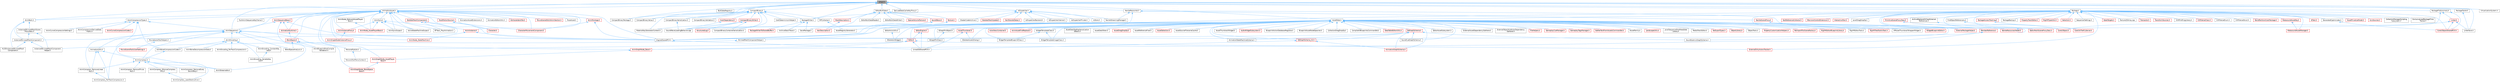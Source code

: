 digraph "IoHash.h"
{
 // INTERACTIVE_SVG=YES
 // LATEX_PDF_SIZE
  bgcolor="transparent";
  edge [fontname=Helvetica,fontsize=10,labelfontname=Helvetica,labelfontsize=10];
  node [fontname=Helvetica,fontsize=10,shape=box,height=0.2,width=0.4];
  Node1 [id="Node000001",label="IoHash.h",height=0.2,width=0.4,color="gray40", fillcolor="grey60", style="filled", fontcolor="black",tooltip=" "];
  Node1 -> Node2 [id="edge1_Node000001_Node000002",dir="back",color="steelblue1",style="solid",tooltip=" "];
  Node2 [id="Node000002",label="AnimBank.h",height=0.2,width=0.4,color="grey40", fillcolor="white", style="filled",URL="$d6/dc9/AnimBank_8h.html",tooltip=" "];
  Node2 -> Node3 [id="edge2_Node000002_Node000003",dir="back",color="steelblue1",style="solid",tooltip=" "];
  Node3 [id="Node000003",label="HLODInstancedSkinnedMesh\lComponent.h",height=0.2,width=0.4,color="grey40", fillcolor="white", style="filled",URL="$d5/d06/HLODInstancedSkinnedMeshComponent_8h.html",tooltip=" "];
  Node2 -> Node4 [id="edge3_Node000002_Node000004",dir="back",color="steelblue1",style="solid",tooltip=" "];
  Node4 [id="Node000004",label="InstancedSkinnedMeshComponent.h",height=0.2,width=0.4,color="grey40", fillcolor="white", style="filled",URL="$d7/da7/InstancedSkinnedMeshComponent_8h.html",tooltip=" "];
  Node4 -> Node3 [id="edge4_Node000004_Node000003",dir="back",color="steelblue1",style="solid",tooltip=" "];
  Node4 -> Node5 [id="edge5_Node000004_Node000005",dir="back",color="steelblue1",style="solid",tooltip=" "];
  Node5 [id="Node000005",label="InstancedSkinnedMeshComponent\lHelper.h",height=0.2,width=0.4,color="grey40", fillcolor="white", style="filled",URL="$d1/d86/InstancedSkinnedMeshComponentHelper_8h.html",tooltip=" "];
  Node2 -> Node6 [id="edge6_Node000002_Node000006",dir="back",color="steelblue1",style="solid",tooltip=" "];
  Node6 [id="Node000006",label="InstancedSkinnedMeshScene\lProxyDesc.h",height=0.2,width=0.4,color="grey40", fillcolor="white", style="filled",URL="$d7/d6c/InstancedSkinnedMeshSceneProxyDesc_8h.html",tooltip=" "];
  Node6 -> Node4 [id="edge7_Node000006_Node000004",dir="back",color="steelblue1",style="solid",tooltip=" "];
  Node6 -> Node5 [id="edge8_Node000006_Node000005",dir="back",color="steelblue1",style="solid",tooltip=" "];
  Node1 -> Node7 [id="edge9_Node000001_Node000007",dir="back",color="steelblue1",style="solid",tooltip=" "];
  Node7 [id="Node000007",label="AnimSequence.h",height=0.2,width=0.4,color="grey40", fillcolor="white", style="filled",URL="$d0/d8a/AnimSequence_8h.html",tooltip=" "];
  Node7 -> Node8 [id="edge10_Node000007_Node000008",dir="back",color="steelblue1",style="solid",tooltip=" "];
  Node8 [id="Node000008",label="AnimBlueprintPostCompile\lValidation.h",height=0.2,width=0.4,color="grey40", fillcolor="white", style="filled",URL="$de/d1b/AnimBlueprintPostCompileValidation_8h.html",tooltip=" "];
  Node7 -> Node9 [id="edge11_Node000007_Node000009",dir="back",color="steelblue1",style="solid",tooltip=" "];
  Node9 [id="Node000009",label="AnimCompress.h",height=0.2,width=0.4,color="grey40", fillcolor="white", style="filled",URL="$dd/d6d/AnimCompress_8h.html",tooltip=" "];
  Node9 -> Node10 [id="edge12_Node000009_Node000010",dir="back",color="steelblue1",style="solid",tooltip=" "];
  Node10 [id="Node000010",label="AnimCompress_BitwiseCompress\lOnly.h",height=0.2,width=0.4,color="grey40", fillcolor="white", style="filled",URL="$df/dd5/AnimCompress__BitwiseCompressOnly_8h.html",tooltip=" "];
  Node10 -> Node11 [id="edge13_Node000010_Node000011",dir="back",color="steelblue1",style="solid",tooltip=" "];
  Node11 [id="Node000011",label="AnimCompress_LeastDestructive.h",height=0.2,width=0.4,color="grey40", fillcolor="white", style="filled",URL="$da/d93/AnimCompress__LeastDestructive_8h.html",tooltip=" "];
  Node9 -> Node11 [id="edge14_Node000009_Node000011",dir="back",color="steelblue1",style="solid",tooltip=" "];
  Node9 -> Node12 [id="edge15_Node000009_Node000012",dir="back",color="steelblue1",style="solid",tooltip=" "];
  Node12 [id="Node000012",label="AnimCompress_RemoveEvery\lSecondKey.h",height=0.2,width=0.4,color="grey40", fillcolor="white", style="filled",URL="$d6/dc2/AnimCompress__RemoveEverySecondKey_8h.html",tooltip=" "];
  Node9 -> Node13 [id="edge16_Node000009_Node000013",dir="back",color="steelblue1",style="solid",tooltip=" "];
  Node13 [id="Node000013",label="AnimCompress_RemoveLinear\lKeys.h",height=0.2,width=0.4,color="grey40", fillcolor="white", style="filled",URL="$d1/d0a/AnimCompress__RemoveLinearKeys_8h.html",tooltip=" "];
  Node13 -> Node14 [id="edge17_Node000013_Node000014",dir="back",color="steelblue1",style="solid",tooltip=" "];
  Node14 [id="Node000014",label="AnimCompress_PerTrackCompression.h",height=0.2,width=0.4,color="grey40", fillcolor="white", style="filled",URL="$d1/d22/AnimCompress__PerTrackCompression_8h.html",tooltip=" "];
  Node9 -> Node15 [id="edge18_Node000009_Node000015",dir="back",color="steelblue1",style="solid",tooltip=" "];
  Node15 [id="Node000015",label="AnimCompress_RemoveTrivial\lKeys.h",height=0.2,width=0.4,color="grey40", fillcolor="white", style="filled",URL="$d0/d60/AnimCompress__RemoveTrivialKeys_8h.html",tooltip=" "];
  Node9 -> Node16 [id="edge19_Node000009_Node000016",dir="back",color="steelblue1",style="solid",tooltip=" "];
  Node16 [id="Node000016",label="AnimStreamable.h",height=0.2,width=0.4,color="grey40", fillcolor="white", style="filled",URL="$d1/d46/AnimStreamable_8h.html",tooltip=" "];
  Node7 -> Node14 [id="edge20_Node000007_Node000014",dir="back",color="steelblue1",style="solid",tooltip=" "];
  Node7 -> Node13 [id="edge21_Node000007_Node000013",dir="back",color="steelblue1",style="solid",tooltip=" "];
  Node7 -> Node17 [id="edge22_Node000007_Node000017",dir="back",color="steelblue1",style="solid",tooltip=" "];
  Node17 [id="Node000017",label="AnimEncoding.h",height=0.2,width=0.4,color="grey40", fillcolor="white", style="filled",URL="$d9/dfd/AnimEncoding_8h.html",tooltip=" "];
  Node17 -> Node18 [id="edge23_Node000017_Node000018",dir="back",color="steelblue1",style="solid",tooltip=" "];
  Node18 [id="Node000018",label="AnimBoneCompressionCodec.h",height=0.2,width=0.4,color="grey40", fillcolor="white", style="filled",URL="$dd/dc3/AnimBoneCompressionCodec_8h.html",tooltip=" "];
  Node18 -> Node9 [id="edge24_Node000018_Node000009",dir="back",color="steelblue1",style="solid",tooltip=" "];
  Node17 -> Node19 [id="edge25_Node000017_Node000019",dir="back",color="steelblue1",style="solid",tooltip=" "];
  Node19 [id="Node000019",label="AnimBoneDecompressionData.h",height=0.2,width=0.4,color="grey40", fillcolor="white", style="filled",URL="$d9/d92/AnimBoneDecompressionData_8h.html",tooltip=" "];
  Node17 -> Node20 [id="edge26_Node000017_Node000020",dir="back",color="steelblue1",style="solid",tooltip=" "];
  Node20 [id="Node000020",label="AnimEncoding_ConstantKey\lLerp.h",height=0.2,width=0.4,color="grey40", fillcolor="white", style="filled",URL="$d8/d74/AnimEncoding__ConstantKeyLerp_8h.html",tooltip=" "];
  Node20 -> Node21 [id="edge27_Node000020_Node000021",dir="back",color="steelblue1",style="solid",tooltip=" "];
  Node21 [id="Node000021",label="AnimEncoding_VariableKey\lLerp.h",height=0.2,width=0.4,color="grey40", fillcolor="white", style="filled",URL="$d7/d4b/AnimEncoding__VariableKeyLerp_8h.html",tooltip=" "];
  Node17 -> Node22 [id="edge28_Node000017_Node000022",dir="back",color="steelblue1",style="solid",tooltip=" "];
  Node22 [id="Node000022",label="AnimEncoding_PerTrackCompression.h",height=0.2,width=0.4,color="grey40", fillcolor="white", style="filled",URL="$dc/d27/AnimEncoding__PerTrackCompression_8h.html",tooltip=" "];
  Node17 -> Node21 [id="edge29_Node000017_Node000021",dir="back",color="steelblue1",style="solid",tooltip=" "];
  Node7 -> Node23 [id="edge30_Node000007_Node000023",dir="back",color="steelblue1",style="solid",tooltip=" "];
  Node23 [id="Node000023",label="AnimationUtils.h",height=0.2,width=0.4,color="grey40", fillcolor="white", style="filled",URL="$d6/db6/AnimationUtils_8h.html",tooltip=" "];
  Node23 -> Node9 [id="edge31_Node000023_Node000009",dir="back",color="steelblue1",style="solid",tooltip=" "];
  Node23 -> Node14 [id="edge32_Node000023_Node000014",dir="back",color="steelblue1",style="solid",tooltip=" "];
  Node23 -> Node13 [id="edge33_Node000023_Node000013",dir="back",color="steelblue1",style="solid",tooltip=" "];
  Node7 -> Node24 [id="edge34_Node000007_Node000024",dir="back",color="steelblue1",style="solid",tooltip=" "];
  Node24 [id="Node000024",label="BlendSpaceAnalysis.h",height=0.2,width=0.4,color="grey40", fillcolor="white", style="filled",URL="$d7/daf/BlendSpaceAnalysis_8h.html",tooltip=" "];
  Node7 -> Node25 [id="edge35_Node000007_Node000025",dir="back",color="steelblue1",style="solid",tooltip=" "];
  Node25 [id="Node000025",label="EngineSharedPCH.h",height=0.2,width=0.4,color="grey40", fillcolor="white", style="filled",URL="$dc/dbb/EngineSharedPCH_8h.html",tooltip=" "];
  Node25 -> Node26 [id="edge36_Node000025_Node000026",dir="back",color="steelblue1",style="solid",tooltip=" "];
  Node26 [id="Node000026",label="UnrealEdSharedPCH.h",height=0.2,width=0.4,color="grey40", fillcolor="white", style="filled",URL="$d1/de6/UnrealEdSharedPCH_8h.html",tooltip=" "];
  Node7 -> Node27 [id="edge37_Node000007_Node000027",dir="back",color="steelblue1",style="solid",tooltip=" "];
  Node27 [id="Node000027",label="MovieSceneToolHelpers.h",height=0.2,width=0.4,color="grey40", fillcolor="white", style="filled",URL="$d4/d0e/MovieSceneToolHelpers_8h.html",tooltip=" "];
  Node27 -> Node28 [id="edge38_Node000027_Node000028",dir="back",color="steelblue1",style="solid",tooltip=" "];
  Node28 [id="Node000028",label="MovieSceneToolsUserSettings.h",height=0.2,width=0.4,color="red", fillcolor="#FFF0F0", style="filled",URL="$d5/dab/MovieSceneToolsUserSettings_8h.html",tooltip=" "];
  Node7 -> Node32 [id="edge39_Node000007_Node000032",dir="back",color="steelblue1",style="solid",tooltip=" "];
  Node32 [id="Node000032",label="PersonaModule.h",height=0.2,width=0.4,color="grey40", fillcolor="white", style="filled",URL="$de/d74/PersonaModule_8h.html",tooltip=" "];
  Node32 -> Node33 [id="edge40_Node000032_Node000033",dir="back",color="steelblue1",style="solid",tooltip=" "];
  Node33 [id="Node000033",label="PersonaToolMenuContext.h",height=0.2,width=0.4,color="grey40", fillcolor="white", style="filled",URL="$d6/d6c/PersonaToolMenuContext_8h.html",tooltip=" "];
  Node1 -> Node34 [id="edge41_Node000001_Node000034",dir="back",color="steelblue1",style="solid",tooltip=" "];
  Node34 [id="Node000034",label="AnimationAsset.h",height=0.2,width=0.4,color="grey40", fillcolor="white", style="filled",URL="$d4/df8/AnimationAsset_8h.html",tooltip=" "];
  Node34 -> Node35 [id="edge42_Node000034_Node000035",dir="back",color="steelblue1",style="solid",tooltip=" "];
  Node35 [id="Node000035",label="ActiveStateMachineScope.h",height=0.2,width=0.4,color="grey40", fillcolor="white", style="filled",URL="$db/d6d/ActiveStateMachineScope_8h.html",tooltip=" "];
  Node34 -> Node2 [id="edge43_Node000034_Node000002",dir="back",color="steelblue1",style="solid",tooltip=" "];
  Node34 -> Node36 [id="edge44_Node000034_Node000036",dir="back",color="steelblue1",style="solid",tooltip=" "];
  Node36 [id="Node000036",label="AnimCompressionTypes.h",height=0.2,width=0.4,color="grey40", fillcolor="white", style="filled",URL="$d1/d3b/AnimCompressionTypes_8h.html",tooltip=" "];
  Node36 -> Node18 [id="edge45_Node000036_Node000018",dir="back",color="steelblue1",style="solid",tooltip=" "];
  Node36 -> Node37 [id="edge46_Node000036_Node000037",dir="back",color="steelblue1",style="solid",tooltip=" "];
  Node37 [id="Node000037",label="AnimCompressionDerivedData\lPublic.h",height=0.2,width=0.4,color="grey40", fillcolor="white", style="filled",URL="$dc/d36/AnimCompressionDerivedDataPublic_8h.html",tooltip=" "];
  Node36 -> Node38 [id="edge47_Node000036_Node000038",dir="back",color="steelblue1",style="solid",tooltip=" "];
  Node38 [id="Node000038",label="AnimCurveCompressionCodec.h",height=0.2,width=0.4,color="red", fillcolor="#FFF0F0", style="filled",URL="$d3/d77/AnimCurveCompressionCodec_8h.html",tooltip=" "];
  Node36 -> Node42 [id="edge48_Node000036_Node000042",dir="back",color="steelblue1",style="solid",tooltip=" "];
  Node42 [id="Node000042",label="AnimCurveCompressionSettings.h",height=0.2,width=0.4,color="grey40", fillcolor="white", style="filled",URL="$d0/d49/AnimCurveCompressionSettings_8h.html",tooltip=" "];
  Node36 -> Node7 [id="edge49_Node000036_Node000007",dir="back",color="steelblue1",style="solid",tooltip=" "];
  Node36 -> Node16 [id="edge50_Node000036_Node000016",dir="back",color="steelblue1",style="solid",tooltip=" "];
  Node34 -> Node43 [id="edge51_Node000034_Node000043",dir="back",color="steelblue1",style="solid",tooltip=" "];
  Node43 [id="Node000043",label="AnimGraphNode_AssetPlayer\lBase.h",height=0.2,width=0.4,color="red", fillcolor="#FFF0F0", style="filled",URL="$d1/d4f/AnimGraphNode__AssetPlayerBase_8h.html",tooltip=" "];
  Node43 -> Node44 [id="edge52_Node000043_Node000044",dir="back",color="steelblue1",style="solid",tooltip=" "];
  Node44 [id="Node000044",label="AnimGraphNode_BlendSpace\lBase.h",height=0.2,width=0.4,color="red", fillcolor="#FFF0F0", style="filled",URL="$d7/d6d/AnimGraphNode__BlendSpaceBase_8h.html",tooltip=" "];
  Node34 -> Node55 [id="edge53_Node000034_Node000055",dir="back",color="steelblue1",style="solid",tooltip=" "];
  Node55 [id="Node000055",label="AnimGraphNode_Base.h",height=0.2,width=0.4,color="red", fillcolor="#FFF0F0", style="filled",URL="$d0/dfb/AnimGraphNode__Base_8h.html",tooltip=" "];
  Node55 -> Node43 [id="edge54_Node000055_Node000043",dir="back",color="steelblue1",style="solid",tooltip=" "];
  Node34 -> Node135 [id="edge55_Node000034_Node000135",dir="back",color="steelblue1",style="solid",tooltip=" "];
  Node135 [id="Node000135",label="AnimInstance.h",height=0.2,width=0.4,color="red", fillcolor="#FFF0F0", style="filled",URL="$df/da0/AnimInstance_8h.html",tooltip=" "];
  Node135 -> Node141 [id="edge56_Node000135_Node000141",dir="back",color="steelblue1",style="solid",tooltip=" "];
  Node141 [id="Node000141",label="AnimNode_StateMachine.h",height=0.2,width=0.4,color="red", fillcolor="#FFF0F0", style="filled",URL="$df/d8f/AnimNode__StateMachine_8h.html",tooltip=" "];
  Node135 -> Node25 [id="edge57_Node000135_Node000025",dir="back",color="steelblue1",style="solid",tooltip=" "];
  Node34 -> Node201 [id="edge58_Node000034_Node000201",dir="back",color="steelblue1",style="solid",tooltip=" "];
  Node201 [id="Node000201",label="AnimInstanceProxy.h",height=0.2,width=0.4,color="red", fillcolor="#FFF0F0", style="filled",URL="$d6/d6e/AnimInstanceProxy_8h.html",tooltip=" "];
  Node201 -> Node203 [id="edge59_Node000201_Node000203",dir="back",color="steelblue1",style="solid",tooltip=" "];
  Node203 [id="Node000203",label="AnimSingleNodeInstanceProxy.h",height=0.2,width=0.4,color="red", fillcolor="#FFF0F0", style="filled",URL="$dc/de5/AnimSingleNodeInstanceProxy_8h.html",tooltip=" "];
  Node34 -> Node204 [id="edge60_Node000034_Node000204",dir="back",color="steelblue1",style="solid",tooltip=" "];
  Node204 [id="Node000204",label="AnimMontage.h",height=0.2,width=0.4,color="red", fillcolor="#FFF0F0", style="filled",URL="$d2/da0/AnimMontage_8h.html",tooltip=" "];
  Node204 -> Node206 [id="edge61_Node000204_Node000206",dir="back",color="steelblue1",style="solid",tooltip=" "];
  Node206 [id="Node000206",label="CharacterMovementComponent.h",height=0.2,width=0.4,color="red", fillcolor="#FFF0F0", style="filled",URL="$d8/d84/CharacterMovementComponent_8h.html",tooltip=" "];
  Node204 -> Node25 [id="edge62_Node000204_Node000025",dir="back",color="steelblue1",style="solid",tooltip=" "];
  Node34 -> Node210 [id="edge63_Node000034_Node000210",dir="back",color="steelblue1",style="solid",tooltip=" "];
  Node210 [id="Node000210",label="AnimNode_AssetPlayerBase.h",height=0.2,width=0.4,color="red", fillcolor="#FFF0F0", style="filled",URL="$db/d4a/AnimNode__AssetPlayerBase_8h.html",tooltip=" "];
  Node34 -> Node212 [id="edge64_Node000034_Node000212",dir="back",color="steelblue1",style="solid",tooltip=" "];
  Node212 [id="Node000212",label="AnimNode_RelevantAssetPlayer\lBase.h",height=0.2,width=0.4,color="grey40", fillcolor="white", style="filled",URL="$d5/d02/AnimNode__RelevantAssetPlayerBase_8h.html",tooltip=" "];
  Node212 -> Node210 [id="edge65_Node000212_Node000210",dir="back",color="steelblue1",style="solid",tooltip=" "];
  Node34 -> Node141 [id="edge66_Node000034_Node000141",dir="back",color="steelblue1",style="solid",tooltip=" "];
  Node34 -> Node7 [id="edge67_Node000034_Node000007",dir="back",color="steelblue1",style="solid",tooltip=" "];
  Node34 -> Node213 [id="edge68_Node000034_Node000213",dir="back",color="steelblue1",style="solid",tooltip=" "];
  Node213 [id="Node000213",label="AnimSequenceBase.h",height=0.2,width=0.4,color="red", fillcolor="#FFF0F0", style="filled",URL="$db/d58/AnimSequenceBase_8h.html",tooltip=" "];
  Node213 -> Node7 [id="edge69_Node000213_Node000007",dir="back",color="steelblue1",style="solid",tooltip=" "];
  Node213 -> Node16 [id="edge70_Node000213_Node000016",dir="back",color="steelblue1",style="solid",tooltip=" "];
  Node213 -> Node218 [id="edge71_Node000213_Node000218",dir="back",color="steelblue1",style="solid",tooltip=" "];
  Node218 [id="Node000218",label="AnimationRuntime.h",height=0.2,width=0.4,color="red", fillcolor="#FFF0F0", style="filled",URL="$da/d93/AnimationRuntime_8h.html",tooltip=" "];
  Node218 -> Node226 [id="edge72_Node000218_Node000226",dir="back",color="steelblue1",style="solid",tooltip=" "];
  Node226 [id="Node000226",label="BlendSpace.h",height=0.2,width=0.4,color="red", fillcolor="#FFF0F0", style="filled",URL="$d7/d9b/BlendSpace_8h.html",tooltip=" "];
  Node226 -> Node8 [id="edge73_Node000226_Node000008",dir="back",color="steelblue1",style="solid",tooltip=" "];
  Node226 -> Node44 [id="edge74_Node000226_Node000044",dir="back",color="steelblue1",style="solid",tooltip=" "];
  Node226 -> Node24 [id="edge75_Node000226_Node000024",dir="back",color="steelblue1",style="solid",tooltip=" "];
  Node213 -> Node25 [id="edge76_Node000213_Node000025",dir="back",color="steelblue1",style="solid",tooltip=" "];
  Node34 -> Node203 [id="edge77_Node000034_Node000203",dir="back",color="steelblue1",style="solid",tooltip=" "];
  Node34 -> Node240 [id="edge78_Node000034_Node000240",dir="back",color="steelblue1",style="solid",tooltip=" "];
  Node240 [id="Node000240",label="AnimSync.h",height=0.2,width=0.4,color="grey40", fillcolor="white", style="filled",URL="$db/d18/AnimSync_8h.html",tooltip=" "];
  Node240 -> Node35 [id="edge79_Node000240_Node000035",dir="back",color="steelblue1",style="solid",tooltip=" "];
  Node240 -> Node135 [id="edge80_Node000240_Node000135",dir="back",color="steelblue1",style="solid",tooltip=" "];
  Node240 -> Node201 [id="edge81_Node000240_Node000201",dir="back",color="steelblue1",style="solid",tooltip=" "];
  Node240 -> Node210 [id="edge82_Node000240_Node000210",dir="back",color="steelblue1",style="solid",tooltip=" "];
  Node240 -> Node241 [id="edge83_Node000240_Node000241",dir="back",color="steelblue1",style="solid",tooltip=" "];
  Node241 [id="Node000241",label="AnimSyncScope.h",height=0.2,width=0.4,color="grey40", fillcolor="white", style="filled",URL="$dc/d23/AnimSyncScope_8h.html",tooltip=" "];
  Node34 -> Node241 [id="edge84_Node000034_Node000241",dir="back",color="steelblue1",style="solid",tooltip=" "];
  Node34 -> Node242 [id="edge85_Node000034_Node000242",dir="back",color="steelblue1",style="solid",tooltip=" "];
  Node242 [id="Node000242",label="AnimationAssetExtensions.h",height=0.2,width=0.4,color="grey40", fillcolor="white", style="filled",URL="$d4/d37/AnimationAssetExtensions_8h.html",tooltip=" "];
  Node34 -> Node243 [id="edge86_Node000034_Node000243",dir="back",color="steelblue1",style="solid",tooltip=" "];
  Node243 [id="Node000243",label="AnimationEditorUtils.h",height=0.2,width=0.4,color="grey40", fillcolor="white", style="filled",URL="$df/d23/AnimationEditorUtils_8h.html",tooltip=" "];
  Node34 -> Node218 [id="edge87_Node000034_Node000218",dir="back",color="steelblue1",style="solid",tooltip=" "];
  Node34 -> Node244 [id="edge88_Node000034_Node000244",dir="back",color="steelblue1",style="solid",tooltip=" "];
  Node244 [id="Node000244",label="AttributeIdentifier.h",height=0.2,width=0.4,color="red", fillcolor="#FFF0F0", style="filled",URL="$df/daa/AttributeIdentifier_8h.html",tooltip=" "];
  Node34 -> Node254 [id="edge89_Node000034_Node000254",dir="back",color="steelblue1",style="solid",tooltip=" "];
  Node254 [id="Node000254",label="BTTask_PlayAnimation.h",height=0.2,width=0.4,color="grey40", fillcolor="white", style="filled",URL="$db/d8d/BTTask__PlayAnimation_8h.html",tooltip=" "];
  Node34 -> Node226 [id="edge90_Node000034_Node000226",dir="back",color="steelblue1",style="solid",tooltip=" "];
  Node34 -> Node255 [id="edge91_Node000034_Node000255",dir="back",color="steelblue1",style="solid",tooltip=" "];
  Node255 [id="Node000255",label="Character.h",height=0.2,width=0.4,color="red", fillcolor="#FFF0F0", style="filled",URL="$db/dc7/Character_8h.html",tooltip=" "];
  Node34 -> Node206 [id="edge92_Node000034_Node000206",dir="back",color="steelblue1",style="solid",tooltip=" "];
  Node34 -> Node25 [id="edge93_Node000034_Node000025",dir="back",color="steelblue1",style="solid",tooltip=" "];
  Node34 -> Node258 [id="edge94_Node000034_Node000258",dir="back",color="steelblue1",style="solid",tooltip=" "];
  Node258 [id="Node000258",label="MovieSceneStitchAnimSection.h",height=0.2,width=0.4,color="red", fillcolor="#FFF0F0", style="filled",URL="$de/d74/MovieSceneStitchAnimSection_8h.html",tooltip=" "];
  Node34 -> Node252 [id="edge95_Node000034_Node000252",dir="back",color="steelblue1",style="solid",tooltip=" "];
  Node252 [id="Node000252",label="PoseAsset.h",height=0.2,width=0.4,color="grey40", fillcolor="white", style="filled",URL="$d9/dba/PoseAsset_8h.html",tooltip=" "];
  Node34 -> Node261 [id="edge96_Node000034_Node000261",dir="back",color="steelblue1",style="solid",tooltip=" "];
  Node261 [id="Node000261",label="PushAnimSequenceKeyframe.h",height=0.2,width=0.4,color="grey40", fillcolor="white", style="filled",URL="$d9/d18/PushAnimSequenceKeyframe_8h.html",tooltip=" "];
  Node34 -> Node262 [id="edge97_Node000034_Node000262",dir="back",color="steelblue1",style="solid",tooltip=" "];
  Node262 [id="Node000262",label="RootMotionSource.h",height=0.2,width=0.4,color="red", fillcolor="#FFF0F0", style="filled",URL="$d2/dd0/RootMotionSource_8h.html",tooltip=" "];
  Node262 -> Node255 [id="edge98_Node000262_Node000255",dir="back",color="steelblue1",style="solid",tooltip=" "];
  Node262 -> Node206 [id="edge99_Node000262_Node000206",dir="back",color="steelblue1",style="solid",tooltip=" "];
  Node34 -> Node264 [id="edge100_Node000034_Node000264",dir="back",color="steelblue1",style="solid",tooltip=" "];
  Node264 [id="Node000264",label="SkeletalMeshComponent.h",height=0.2,width=0.4,color="red", fillcolor="#FFF0F0", style="filled",URL="$d8/db5/SkeletalMeshComponent_8h.html",tooltip=" "];
  Node264 -> Node254 [id="edge101_Node000264_Node000254",dir="back",color="steelblue1",style="solid",tooltip=" "];
  Node264 -> Node25 [id="edge102_Node000264_Node000025",dir="back",color="steelblue1",style="solid",tooltip=" "];
  Node264 -> Node4 [id="edge103_Node000264_Node000004",dir="back",color="steelblue1",style="solid",tooltip=" "];
  Node1 -> Node284 [id="edge104_Node000001_Node000284",dir="back",color="steelblue1",style="solid",tooltip=" "];
  Node284 [id="Node000284",label="AssetData.h",height=0.2,width=0.4,color="grey40", fillcolor="white", style="filled",URL="$d9/d19/AssetData_8h.html",tooltip=" "];
  Node284 -> Node285 [id="edge105_Node000284_Node000285",dir="back",color="steelblue1",style="solid",tooltip=" "];
  Node285 [id="Node000285",label="ActorDescContainer.h",height=0.2,width=0.4,color="red", fillcolor="#FFF0F0", style="filled",URL="$de/df0/ActorDescContainer_8h.html",tooltip=" "];
  Node284 -> Node309 [id="edge106_Node000284_Node000309",dir="back",color="steelblue1",style="solid",tooltip=" "];
  Node309 [id="Node000309",label="AnimAssetFindReplace.h",height=0.2,width=0.4,color="red", fillcolor="#FFF0F0", style="filled",URL="$d2/d3f/AnimAssetFindReplace_8h.html",tooltip=" "];
  Node284 -> Node313 [id="edge107_Node000284_Node000313",dir="back",color="steelblue1",style="solid",tooltip=" "];
  Node313 [id="Node000313",label="AnimationGraphSchema.h",height=0.2,width=0.4,color="red", fillcolor="#FFF0F0", style="filled",URL="$dc/d75/AnimationGraphSchema_8h.html",tooltip=" "];
  Node284 -> Node316 [id="edge108_Node000284_Node000316",dir="back",color="steelblue1",style="solid",tooltip=" "];
  Node316 [id="Node000316",label="AnimationStateMachineSchema.h",height=0.2,width=0.4,color="grey40", fillcolor="white", style="filled",URL="$d7/d8c/AnimationStateMachineSchema_8h.html",tooltip=" "];
  Node284 -> Node317 [id="edge109_Node000284_Node000317",dir="back",color="steelblue1",style="solid",tooltip=" "];
  Node317 [id="Node000317",label="AssetDataTagMapSerialization\lDetails.h",height=0.2,width=0.4,color="grey40", fillcolor="white", style="filled",URL="$d5/d67/AssetDataTagMapSerializationDetails_8h.html",tooltip=" "];
  Node284 -> Node318 [id="edge110_Node000284_Node000318",dir="back",color="steelblue1",style="solid",tooltip=" "];
  Node318 [id="Node000318",label="AssetDataToken.h",height=0.2,width=0.4,color="grey40", fillcolor="white", style="filled",URL="$d2/da5/AssetDataToken_8h.html",tooltip=" "];
  Node284 -> Node319 [id="edge111_Node000284_Node000319",dir="back",color="steelblue1",style="solid",tooltip=" "];
  Node319 [id="Node000319",label="AssetDragDropOp.h",height=0.2,width=0.4,color="red", fillcolor="#FFF0F0", style="filled",URL="$df/dda/AssetDragDropOp_8h.html",tooltip=" "];
  Node284 -> Node321 [id="edge112_Node000284_Node000321",dir="back",color="steelblue1",style="solid",tooltip=" "];
  Node321 [id="Node000321",label="AssetReferenceFixer.h",height=0.2,width=0.4,color="grey40", fillcolor="white", style="filled",URL="$dd/da4/AssetReferenceFixer_8h.html",tooltip=" "];
  Node284 -> Node322 [id="edge113_Node000284_Node000322",dir="back",color="steelblue1",style="solid",tooltip=" "];
  Node322 [id="Node000322",label="AssetRegistryGenerator.h",height=0.2,width=0.4,color="grey40", fillcolor="white", style="filled",URL="$df/dd1/AssetRegistryGenerator_8h.html",tooltip=" "];
  Node284 -> Node323 [id="edge114_Node000284_Node000323",dir="back",color="steelblue1",style="solid",tooltip=" "];
  Node323 [id="Node000323",label="AssetSelection.h",height=0.2,width=0.4,color="red", fillcolor="#FFF0F0", style="filled",URL="$d2/d2c/AssetSelection_8h.html",tooltip=" "];
  Node284 -> Node330 [id="edge115_Node000284_Node000330",dir="back",color="steelblue1",style="solid",tooltip=" "];
  Node330 [id="Node000330",label="AssetSourceFilenameCache.h",height=0.2,width=0.4,color="grey40", fillcolor="white", style="filled",URL="$dd/d16/AssetSourceFilenameCache_8h.html",tooltip=" "];
  Node284 -> Node331 [id="edge116_Node000284_Node000331",dir="back",color="steelblue1",style="solid",tooltip=" "];
  Node331 [id="Node000331",label="AssetThumbnail.h",height=0.2,width=0.4,color="red", fillcolor="#FFF0F0", style="filled",URL="$d7/d61/AssetThumbnail_8h.html",tooltip=" "];
  Node331 -> Node340 [id="edge117_Node000331_Node000340",dir="back",color="steelblue1",style="solid",tooltip=" "];
  Node340 [id="Node000340",label="SDeleteAssetsDialog.h",height=0.2,width=0.4,color="grey40", fillcolor="white", style="filled",URL="$d7/d0d/SDeleteAssetsDialog_8h.html",tooltip=" "];
  Node331 -> Node26 [id="edge118_Node000331_Node000026",dir="back",color="steelblue1",style="solid",tooltip=" "];
  Node284 -> Node341 [id="edge119_Node000284_Node000341",dir="back",color="steelblue1",style="solid",tooltip=" "];
  Node341 [id="Node000341",label="AssetThumbnailWidget.h",height=0.2,width=0.4,color="grey40", fillcolor="white", style="filled",URL="$d8/d2a/AssetThumbnailWidget_8h.html",tooltip=" "];
  Node284 -> Node342 [id="edge120_Node000284_Node000342",dir="back",color="steelblue1",style="solid",tooltip=" "];
  Node342 [id="Node000342",label="AudioWidgetSubsystem.h",height=0.2,width=0.4,color="red", fillcolor="#FFF0F0", style="filled",URL="$de/d1b/AudioWidgetSubsystem_8h.html",tooltip=" "];
  Node284 -> Node344 [id="edge121_Node000284_Node000344",dir="back",color="steelblue1",style="solid",tooltip=" "];
  Node344 [id="Node000344",label="BlueprintActionDatabaseRegistrar.h",height=0.2,width=0.4,color="grey40", fillcolor="white", style="filled",URL="$d5/d5d/BlueprintActionDatabaseRegistrar_8h.html",tooltip=" "];
  Node284 -> Node345 [id="edge122_Node000284_Node000345",dir="back",color="steelblue1",style="solid",tooltip=" "];
  Node345 [id="Node000345",label="BlueprintAssetNodeSpawner.h",height=0.2,width=0.4,color="grey40", fillcolor="white", style="filled",URL="$d2/d56/BlueprintAssetNodeSpawner_8h.html",tooltip=" "];
  Node284 -> Node346 [id="edge123_Node000284_Node000346",dir="back",color="steelblue1",style="solid",tooltip=" "];
  Node346 [id="Node000346",label="CollectionDragDropOp.h",height=0.2,width=0.4,color="grey40", fillcolor="white", style="filled",URL="$d6/d23/CollectionDragDropOp_8h.html",tooltip=" "];
  Node284 -> Node347 [id="edge124_Node000284_Node000347",dir="back",color="steelblue1",style="solid",tooltip=" "];
  Node347 [id="Node000347",label="CompileAllBlueprintsCommandlet.h",height=0.2,width=0.4,color="grey40", fillcolor="white", style="filled",URL="$d4/d7d/CompileAllBlueprintsCommandlet_8h.html",tooltip=" "];
  Node284 -> Node348 [id="edge125_Node000284_Node000348",dir="back",color="steelblue1",style="solid",tooltip=" "];
  Node348 [id="Node000348",label="DataTableEditorUtils.h",height=0.2,width=0.4,color="red", fillcolor="#FFF0F0", style="filled",URL="$d6/d6f/DataTableEditorUtils_8h.html",tooltip=" "];
  Node284 -> Node350 [id="edge126_Node000284_Node000350",dir="back",color="steelblue1",style="solid",tooltip=" "];
  Node350 [id="Node000350",label="EdGraphSchema.h",height=0.2,width=0.4,color="red", fillcolor="#FFF0F0", style="filled",URL="$d2/dce/EdGraphSchema_8h.html",tooltip=" "];
  Node350 -> Node313 [id="edge127_Node000350_Node000313",dir="back",color="steelblue1",style="solid",tooltip=" "];
  Node350 -> Node316 [id="edge128_Node000350_Node000316",dir="back",color="steelblue1",style="solid",tooltip=" "];
  Node350 -> Node503 [id="edge129_Node000350_Node000503",dir="back",color="steelblue1",style="solid",tooltip=" "];
  Node503 [id="Node000503",label="EdGraphSchema_K2.h",height=0.2,width=0.4,color="red", fillcolor="#FFF0F0", style="filled",URL="$d0/dcf/EdGraphSchema__K2_8h.html",tooltip=" "];
  Node503 -> Node313 [id="edge130_Node000503_Node000313",dir="back",color="steelblue1",style="solid",tooltip=" "];
  Node503 -> Node26 [id="edge131_Node000503_Node000026",dir="back",color="steelblue1",style="solid",tooltip=" "];
  Node350 -> Node25 [id="edge132_Node000350_Node000025",dir="back",color="steelblue1",style="solid",tooltip=" "];
  Node350 -> Node665 [id="edge133_Node000350_Node000665",dir="back",color="steelblue1",style="solid",tooltip=" "];
  Node665 [id="Node000665",label="SoundCueGraphSchema.h",height=0.2,width=0.4,color="grey40", fillcolor="white", style="filled",URL="$d7/d4a/SoundCueGraphSchema_8h.html",tooltip=" "];
  Node350 -> Node377 [id="edge134_Node000350_Node000377",dir="back",color="steelblue1",style="solid",tooltip=" "];
  Node377 [id="Node000377",label="SoundSubmixGraphSchema.h",height=0.2,width=0.4,color="grey40", fillcolor="white", style="filled",URL="$dc/ddf/SoundSubmixGraphSchema_8h.html",tooltip=" "];
  Node284 -> Node503 [id="edge135_Node000284_Node000503",dir="back",color="steelblue1",style="solid",tooltip=" "];
  Node284 -> Node666 [id="edge136_Node000284_Node000666",dir="back",color="steelblue1",style="solid",tooltip=" "];
  Node666 [id="Node000666",label="Editor.h",height=0.2,width=0.4,color="red", fillcolor="#FFF0F0", style="filled",URL="$de/d6e/Editor_8h.html",tooltip=" "];
  Node666 -> Node55 [id="edge137_Node000666_Node000055",dir="back",color="steelblue1",style="solid",tooltip=" "];
  Node666 -> Node702 [id="edge138_Node000666_Node000702",dir="back",color="steelblue1",style="solid",tooltip=" "];
  Node702 [id="Node000702",label="ExternalDirtyActorsTracker.h",height=0.2,width=0.4,color="red", fillcolor="#FFF0F0", style="filled",URL="$db/d89/ExternalDirtyActorsTracker_8h.html",tooltip=" "];
  Node666 -> Node32 [id="edge139_Node000666_Node000032",dir="back",color="steelblue1",style="solid",tooltip=" "];
  Node666 -> Node26 [id="edge140_Node000666_Node000026",dir="back",color="steelblue1",style="solid",tooltip=" "];
  Node284 -> Node757 [id="edge141_Node000284_Node000757",dir="back",color="steelblue1",style="solid",tooltip=" "];
  Node757 [id="Node000757",label="EditorAnimUtils.h",height=0.2,width=0.4,color="grey40", fillcolor="white", style="filled",URL="$d1/dd4/EditorAnimUtils_8h.html",tooltip=" "];
  Node757 -> Node700 [id="edge142_Node000757_Node000700",dir="back",color="steelblue1",style="solid",tooltip=" "];
  Node700 [id="Node000700",label="SSkeletonWidget.h",height=0.2,width=0.4,color="grey40", fillcolor="white", style="filled",URL="$dd/da7/SSkeletonWidget_8h.html",tooltip=" "];
  Node284 -> Node758 [id="edge143_Node000284_Node000758",dir="back",color="steelblue1",style="solid",tooltip=" "];
  Node758 [id="Node000758",label="EditorAssetSubsystem.h",height=0.2,width=0.4,color="grey40", fillcolor="white", style="filled",URL="$df/d69/EditorAssetSubsystem_8h.html",tooltip=" "];
  Node284 -> Node759 [id="edge144_Node000284_Node000759",dir="back",color="steelblue1",style="solid",tooltip=" "];
  Node759 [id="Node000759",label="EditorEngine.h",height=0.2,width=0.4,color="red", fillcolor="#FFF0F0", style="filled",URL="$da/d0c/EditorEngine_8h.html",tooltip=" "];
  Node759 -> Node666 [id="edge145_Node000759_Node000666",dir="back",color="steelblue1",style="solid",tooltip=" "];
  Node759 -> Node26 [id="edge146_Node000759_Node000026",dir="back",color="steelblue1",style="solid",tooltip=" "];
  Node284 -> Node25 [id="edge147_Node000284_Node000025",dir="back",color="steelblue1",style="solid",tooltip=" "];
  Node284 -> Node762 [id="edge148_Node000284_Node000762",dir="back",color="steelblue1",style="solid",tooltip=" "];
  Node762 [id="Node000762",label="ExternalAssetDependencyGatherer.h",height=0.2,width=0.4,color="grey40", fillcolor="white", style="filled",URL="$da/dbe/ExternalAssetDependencyGatherer_8h.html",tooltip=" "];
  Node284 -> Node763 [id="edge149_Node000284_Node000763",dir="back",color="steelblue1",style="solid",tooltip=" "];
  Node763 [id="Node000763",label="ExternalObjectAndActorDependency\lGatherer.h",height=0.2,width=0.4,color="grey40", fillcolor="white", style="filled",URL="$d3/d4e/ExternalObjectAndActorDependencyGatherer_8h.html",tooltip=" "];
  Node284 -> Node764 [id="edge150_Node000284_Node000764",dir="back",color="steelblue1",style="solid",tooltip=" "];
  Node764 [id="Node000764",label="ExternalPackageHelper.h",height=0.2,width=0.4,color="red", fillcolor="#FFF0F0", style="filled",URL="$d3/d2f/ExternalPackageHelper_8h.html",tooltip=" "];
  Node284 -> Node766 [id="edge151_Node000284_Node000766",dir="back",color="steelblue1",style="solid",tooltip=" "];
  Node766 [id="Node000766",label="FileHelpers.h",height=0.2,width=0.4,color="red", fillcolor="#FFF0F0", style="filled",URL="$d9/d82/FileHelpers_8h.html",tooltip=" "];
  Node284 -> Node768 [id="edge152_Node000284_Node000768",dir="back",color="steelblue1",style="solid",tooltip=" "];
  Node768 [id="Node000768",label="GameplayCueManager.h",height=0.2,width=0.4,color="red", fillcolor="#FFF0F0", style="filled",URL="$d7/d4e/GameplayCueManager_8h.html",tooltip=" "];
  Node284 -> Node771 [id="edge153_Node000284_Node000771",dir="back",color="steelblue1",style="solid",tooltip=" "];
  Node771 [id="Node000771",label="GameplayTagsManager.h",height=0.2,width=0.4,color="red", fillcolor="#FFF0F0", style="filled",URL="$d5/dc9/GameplayTagsManager_8h.html",tooltip=" "];
  Node284 -> Node843 [id="edge154_Node000284_Node000843",dir="back",color="steelblue1",style="solid",tooltip=" "];
  Node843 [id="Node000843",label="GatherTextFromAssetsCommandlet.h",height=0.2,width=0.4,color="red", fillcolor="#FFF0F0", style="filled",URL="$df/da5/GatherTextFromAssetsCommandlet_8h.html",tooltip=" "];
  Node284 -> Node844 [id="edge155_Node000284_Node000844",dir="back",color="steelblue1",style="solid",tooltip=" "];
  Node844 [id="Node000844",label="IAssetFamily.h",height=0.2,width=0.4,color="grey40", fillcolor="white", style="filled",URL="$d5/d12/IAssetFamily_8h.html",tooltip=" "];
  Node284 -> Node845 [id="edge156_Node000284_Node000845",dir="back",color="steelblue1",style="solid",tooltip=" "];
  Node845 [id="Node000845",label="LandscapeUtils.h",height=0.2,width=0.4,color="red", fillcolor="#FFF0F0", style="filled",URL="$d0/dc0/LandscapeUtils_8h.html",tooltip=" "];
  Node284 -> Node856 [id="edge157_Node000284_Node000856",dir="back",color="steelblue1",style="solid",tooltip=" "];
  Node856 [id="Node000856",label="LevelSequenceShotMetaData\lLibrary.h",height=0.2,width=0.4,color="grey40", fillcolor="white", style="filled",URL="$d2/d37/LevelSequenceShotMetaDataLibrary_8h.html",tooltip=" "];
  Node284 -> Node857 [id="edge158_Node000284_Node000857",dir="back",color="steelblue1",style="solid",tooltip=" "];
  Node857 [id="Node000857",label="MediaTrackEditor.h",height=0.2,width=0.4,color="grey40", fillcolor="white", style="filled",URL="$d0/d41/MediaTrackEditor_8h.html",tooltip=" "];
  Node284 -> Node858 [id="edge159_Node000284_Node000858",dir="back",color="steelblue1",style="solid",tooltip=" "];
  Node858 [id="Node000858",label="NoExportTypes.h",height=0.2,width=0.4,color="red", fillcolor="#FFF0F0", style="filled",URL="$d3/d21/NoExportTypes_8h.html",tooltip=" "];
  Node284 -> Node963 [id="edge160_Node000284_Node000963",dir="back",color="steelblue1",style="solid",tooltip=" "];
  Node963 [id="Node000963",label="ObjectLibrary.h",height=0.2,width=0.4,color="red", fillcolor="#FFF0F0", style="filled",URL="$d8/de1/ObjectLibrary_8h.html",tooltip=" "];
  Node284 -> Node964 [id="edge161_Node000284_Node000964",dir="back",color="steelblue1",style="solid",tooltip=" "];
  Node964 [id="Node000964",label="ObjectTools.h",height=0.2,width=0.4,color="grey40", fillcolor="white", style="filled",URL="$d3/d71/ObjectTools_8h.html",tooltip=" "];
  Node284 -> Node965 [id="edge162_Node000284_Node000965",dir="back",color="steelblue1",style="solid",tooltip=" "];
  Node965 [id="Node000965",label="PropertyCustomizationHelpers.h",height=0.2,width=0.4,color="red", fillcolor="#FFF0F0", style="filled",URL="$d7/dd0/PropertyCustomizationHelpers_8h.html",tooltip=" "];
  Node284 -> Node967 [id="edge163_Node000284_Node000967",dir="back",color="steelblue1",style="solid",tooltip=" "];
  Node967 [id="Node000967",label="ReimportFbxSceneFactory.h",height=0.2,width=0.4,color="red", fillcolor="#FFF0F0", style="filled",URL="$dc/d5f/ReimportFbxSceneFactory_8h.html",tooltip=" "];
  Node284 -> Node520 [id="edge164_Node000284_Node000520",dir="back",color="steelblue1",style="solid",tooltip=" "];
  Node520 [id="Node000520",label="RigVMEditorBlueprintLibrary.h",height=0.2,width=0.4,color="red", fillcolor="#FFF0F0", style="filled",URL="$d9/d31/RigVMEditorBlueprintLibrary_8h.html",tooltip=" "];
  Node284 -> Node968 [id="edge165_Node000284_Node000968",dir="back",color="steelblue1",style="solid",tooltip=" "];
  Node968 [id="Node000968",label="RigVMEditorTools.h",height=0.2,width=0.4,color="grey40", fillcolor="white", style="filled",URL="$d5/ddd/RigVMEditorTools_8h.html",tooltip=" "];
  Node284 -> Node533 [id="edge166_Node000284_Node000533",dir="back",color="steelblue1",style="solid",tooltip=" "];
  Node533 [id="Node000533",label="RigVMTreeToolkitTask.h",height=0.2,width=0.4,color="red", fillcolor="#FFF0F0", style="filled",URL="$d1/dd5/RigVMTreeToolkitTask_8h.html",tooltip=" "];
  Node284 -> Node340 [id="edge167_Node000284_Node000340",dir="back",color="steelblue1",style="solid",tooltip=" "];
  Node284 -> Node481 [id="edge168_Node000284_Node000481",dir="back",color="steelblue1",style="solid",tooltip=" "];
  Node481 [id="Node000481",label="SGraphPinClass.h",height=0.2,width=0.4,color="grey40", fillcolor="white", style="filled",URL="$df/d8d/SGraphPinClass_8h.html",tooltip=" "];
  Node284 -> Node480 [id="edge169_Node000284_Node000480",dir="back",color="steelblue1",style="solid",tooltip=" "];
  Node480 [id="Node000480",label="SGraphPinObject.h",height=0.2,width=0.4,color="grey40", fillcolor="white", style="filled",URL="$da/dd6/SGraphPinObject_8h.html",tooltip=" "];
  Node480 -> Node481 [id="edge170_Node000480_Node000481",dir="back",color="steelblue1",style="solid",tooltip=" "];
  Node284 -> Node700 [id="edge171_Node000284_Node000700",dir="back",color="steelblue1",style="solid",tooltip=" "];
  Node284 -> Node665 [id="edge172_Node000284_Node000665",dir="back",color="steelblue1",style="solid",tooltip=" "];
  Node284 -> Node377 [id="edge173_Node000284_Node000377",dir="back",color="steelblue1",style="solid",tooltip=" "];
  Node284 -> Node969 [id="edge174_Node000284_Node000969",dir="back",color="steelblue1",style="solid",tooltip=" "];
  Node969 [id="Node000969",label="SoundWaveLoadingBehavior.cpp",height=0.2,width=0.4,color="grey40", fillcolor="white", style="filled",URL="$d7/d95/SoundWaveLoadingBehavior_8cpp.html",tooltip=" "];
  Node284 -> Node970 [id="edge175_Node000284_Node000970",dir="back",color="steelblue1",style="solid",tooltip=" "];
  Node970 [id="Node000970",label="VPAssetThumbnailWrapperWidget.h",height=0.2,width=0.4,color="grey40", fillcolor="white", style="filled",URL="$d8/da8/VPAssetThumbnailWrapperWidget_8h.html",tooltip=" "];
  Node284 -> Node364 [id="edge176_Node000284_Node000364",dir="back",color="steelblue1",style="solid",tooltip=" "];
  Node364 [id="Node000364",label="WidgetBlueprintEditor.h",height=0.2,width=0.4,color="red", fillcolor="#FFF0F0", style="filled",URL="$d6/d04/WidgetBlueprintEditor_8h.html",tooltip=" "];
  Node284 -> Node971 [id="edge177_Node000284_Node000971",dir="back",color="steelblue1",style="solid",tooltip=" "];
  Node971 [id="Node000971",label="WidgetTemplateBlueprintClass.h",height=0.2,width=0.4,color="grey40", fillcolor="white", style="filled",URL="$d4/d8e/WidgetTemplateBlueprintClass_8h.html",tooltip=" "];
  Node284 -> Node972 [id="edge178_Node000284_Node000972",dir="back",color="steelblue1",style="solid",tooltip=" "];
  Node972 [id="Node000972",label="WidgetTemplateClass.h",height=0.2,width=0.4,color="grey40", fillcolor="white", style="filled",URL="$df/da5/WidgetTemplateClass_8h.html",tooltip=" "];
  Node972 -> Node971 [id="edge179_Node000972_Node000971",dir="back",color="steelblue1",style="solid",tooltip=" "];
  Node972 -> Node973 [id="edge180_Node000972_Node000973",dir="back",color="steelblue1",style="solid",tooltip=" "];
  Node973 [id="Node000973",label="WidgetTemplateImageClass.h",height=0.2,width=0.4,color="grey40", fillcolor="white", style="filled",URL="$d1/d00/WidgetTemplateImageClass_8h.html",tooltip=" "];
  Node284 -> Node973 [id="edge181_Node000284_Node000973",dir="back",color="steelblue1",style="solid",tooltip=" "];
  Node1 -> Node974 [id="edge182_Node000001_Node000974",dir="back",color="steelblue1",style="solid",tooltip=" "];
  Node974 [id="Node000974",label="BulkDataRegistry.h",height=0.2,width=0.4,color="grey40", fillcolor="white", style="filled",URL="$da/db4/BulkDataRegistry_8h.html",tooltip=" "];
  Node1 -> Node975 [id="edge183_Node000001_Node000975",dir="back",color="steelblue1",style="solid",tooltip=" "];
  Node975 [id="Node000975",label="CompactBinary.h",height=0.2,width=0.4,color="grey40", fillcolor="white", style="filled",URL="$da/d73/CompactBinary_8h.html",tooltip=" "];
  Node975 -> Node976 [id="edge184_Node000975_Node000976",dir="back",color="steelblue1",style="solid",tooltip=" "];
  Node976 [id="Node000976",label="CompactBinaryContainerSerialization.h",height=0.2,width=0.4,color="grey40", fillcolor="white", style="filled",URL="$d2/df2/CompactBinaryContainerSerialization_8h.html",tooltip=" "];
  Node975 -> Node977 [id="edge185_Node000975_Node000977",dir="back",color="steelblue1",style="solid",tooltip=" "];
  Node977 [id="Node000977",label="CompactBinaryPackage.h",height=0.2,width=0.4,color="grey40", fillcolor="white", style="filled",URL="$de/d7e/CompactBinaryPackage_8h.html",tooltip=" "];
  Node975 -> Node978 [id="edge186_Node000975_Node000978",dir="back",color="steelblue1",style="solid",tooltip=" "];
  Node978 [id="Node000978",label="CompactBinarySerialization.h",height=0.2,width=0.4,color="grey40", fillcolor="white", style="filled",URL="$d5/da9/CompactBinarySerialization_8h.html",tooltip=" "];
  Node978 -> Node969 [id="edge187_Node000978_Node000969",dir="back",color="steelblue1",style="solid",tooltip=" "];
  Node975 -> Node979 [id="edge188_Node000975_Node000979",dir="back",color="steelblue1",style="solid",tooltip=" "];
  Node979 [id="Node000979",label="CompactBinaryValidation.h",height=0.2,width=0.4,color="grey40", fillcolor="white", style="filled",URL="$d8/d9c/CompactBinaryValidation_8h.html",tooltip=" "];
  Node975 -> Node980 [id="edge189_Node000975_Node000980",dir="back",color="steelblue1",style="solid",tooltip=" "];
  Node980 [id="Node000980",label="CompactBinaryValue.h",height=0.2,width=0.4,color="grey40", fillcolor="white", style="filled",URL="$d8/d11/CompactBinaryValue_8h.html",tooltip=" "];
  Node975 -> Node981 [id="edge190_Node000975_Node000981",dir="back",color="steelblue1",style="solid",tooltip=" "];
  Node981 [id="Node000981",label="CompactBinaryWriter.h",height=0.2,width=0.4,color="red", fillcolor="#FFF0F0", style="filled",URL="$d1/d47/CompactBinaryWriter_8h.html",tooltip=" "];
  Node981 -> Node976 [id="edge191_Node000981_Node000976",dir="back",color="steelblue1",style="solid",tooltip=" "];
  Node981 -> Node982 [id="edge192_Node000981_Node000982",dir="back",color="steelblue1",style="solid",tooltip=" "];
  Node982 [id="Node000982",label="MaterialKeyGeneratorContext.h",height=0.2,width=0.4,color="grey40", fillcolor="white", style="filled",URL="$d5/d37/MaterialKeyGeneratorContext_8h.html",tooltip=" "];
  Node981 -> Node969 [id="edge193_Node000981_Node000969",dir="back",color="steelblue1",style="solid",tooltip=" "];
  Node981 -> Node983 [id="edge194_Node000981_Node000983",dir="back",color="steelblue1",style="solid",tooltip=" "];
  Node983 [id="Node000983",label="StructuredLog.h",height=0.2,width=0.4,color="red", fillcolor="#FFF0F0", style="filled",URL="$da/d8b/StructuredLog_8h.html",tooltip=" "];
  Node975 -> Node1267 [id="edge195_Node000975_Node001267",dir="back",color="steelblue1",style="solid",tooltip=" "];
  Node1267 [id="Node001267",label="CookDependency.h",height=0.2,width=0.4,color="red", fillcolor="#FFF0F0", style="filled",URL="$de/d82/CookDependency_8h.html",tooltip=" "];
  Node1267 -> Node969 [id="edge196_Node001267_Node000969",dir="back",color="steelblue1",style="solid",tooltip=" "];
  Node975 -> Node1276 [id="edge197_Node000975_Node001276",dir="back",color="steelblue1",style="solid",tooltip=" "];
  Node1276 [id="Node001276",label="CookDeterminismHelper.h",height=0.2,width=0.4,color="grey40", fillcolor="white", style="filled",URL="$da/d94/CookDeterminismHelper_8h.html",tooltip=" "];
  Node975 -> Node1277 [id="edge198_Node000975_Node001277",dir="back",color="steelblue1",style="solid",tooltip=" "];
  Node1277 [id="Node001277",label="MPCollector.h",height=0.2,width=0.4,color="grey40", fillcolor="white", style="filled",URL="$da/d85/MPCollector_8h.html",tooltip=" "];
  Node1277 -> Node322 [id="edge199_Node001277_Node000322",dir="back",color="steelblue1",style="solid",tooltip=" "];
  Node975 -> Node982 [id="edge200_Node000975_Node000982",dir="back",color="steelblue1",style="solid",tooltip=" "];
  Node975 -> Node1278 [id="edge201_Node000975_Node001278",dir="back",color="steelblue1",style="solid",tooltip=" "];
  Node1278 [id="Node001278",label="PackageWriter.h",height=0.2,width=0.4,color="grey40", fillcolor="white", style="filled",URL="$d4/d04/PackageWriter_8h.html",tooltip=" "];
  Node1278 -> Node1279 [id="edge202_Node001278_Node001279",dir="back",color="steelblue1",style="solid",tooltip=" "];
  Node1279 [id="Node001279",label="ArchiveStackTrace.h",height=0.2,width=0.4,color="grey40", fillcolor="white", style="filled",URL="$d9/d16/ArchiveStackTrace_8h.html",tooltip=" "];
  Node1278 -> Node1280 [id="edge203_Node001278_Node001280",dir="back",color="steelblue1",style="solid",tooltip=" "];
  Node1280 [id="Node001280",label="PackageWriterToSharedBuffer.h",height=0.2,width=0.4,color="red", fillcolor="#FFF0F0", style="filled",URL="$da/d5e/PackageWriterToSharedBuffer_8h.html",tooltip=" "];
  Node1278 -> Node1283 [id="edge204_Node001278_Node001283",dir="back",color="steelblue1",style="solid",tooltip=" "];
  Node1283 [id="Node001283",label="SavePackage.h",height=0.2,width=0.4,color="grey40", fillcolor="white", style="filled",URL="$d7/d0a/SavePackage_8h.html",tooltip=" "];
  Node975 -> Node983 [id="edge205_Node000975_Node000983",dir="back",color="steelblue1",style="solid",tooltip=" "];
  Node1 -> Node977 [id="edge206_Node000001_Node000977",dir="back",color="steelblue1",style="solid",tooltip=" "];
  Node1 -> Node978 [id="edge207_Node000001_Node000978",dir="back",color="steelblue1",style="solid",tooltip=" "];
  Node1 -> Node980 [id="edge208_Node000001_Node000980",dir="back",color="steelblue1",style="solid",tooltip=" "];
  Node1 -> Node1284 [id="edge209_Node000001_Node001284",dir="back",color="steelblue1",style="solid",tooltip=" "];
  Node1284 [id="Node001284",label="DerivedDataCacheKeyProxy.h",height=0.2,width=0.4,color="grey40", fillcolor="white", style="filled",URL="$d3/d9d/DerivedDataCacheKeyProxy_8h.html",tooltip=" "];
  Node1 -> Node1285 [id="edge210_Node000001_Node001285",dir="back",color="steelblue1",style="solid",tooltip=" "];
  Node1285 [id="Node001285",label="EditorBulkData.h",height=0.2,width=0.4,color="grey40", fillcolor="white", style="filled",URL="$d1/d85/EditorBulkData_8h.html",tooltip=" "];
  Node1285 -> Node1286 [id="edge211_Node001285_Node001286",dir="back",color="steelblue1",style="solid",tooltip=" "];
  Node1286 [id="Node001286",label="EditorBulkDataReader.h",height=0.2,width=0.4,color="grey40", fillcolor="white", style="filled",URL="$d0/d95/EditorBulkDataReader_8h.html",tooltip=" "];
  Node1285 -> Node1287 [id="edge212_Node001285_Node001287",dir="back",color="steelblue1",style="solid",tooltip=" "];
  Node1287 [id="Node001287",label="EditorBulkDataWriter.h",height=0.2,width=0.4,color="grey40", fillcolor="white", style="filled",URL="$de/ddd/EditorBulkDataWriter_8h.html",tooltip=" "];
  Node1285 -> Node1288 [id="edge213_Node001285_Node001288",dir="back",color="steelblue1",style="solid",tooltip=" "];
  Node1288 [id="Node001288",label="HairDescription.h",height=0.2,width=0.4,color="red", fillcolor="#FFF0F0", style="filled",URL="$df/d27/HairDescription_8h.html",tooltip=" "];
  Node1285 -> Node1302 [id="edge214_Node001285_Node001302",dir="back",color="steelblue1",style="solid",tooltip=" "];
  Node1302 [id="Node001302",label="MeshDescription.h",height=0.2,width=0.4,color="red", fillcolor="#FFF0F0", style="filled",URL="$d5/d91/MeshDescription_8h.html",tooltip=" "];
  Node1302 -> Node1288 [id="edge215_Node001302_Node001288",dir="back",color="steelblue1",style="solid",tooltip=" "];
  Node1285 -> Node1355 [id="edge216_Node001285_Node001355",dir="back",color="steelblue1",style="solid",tooltip=" "];
  Node1355 [id="Node001355",label="SoundWave.h",height=0.2,width=0.4,color="red", fillcolor="#FFF0F0", style="filled",URL="$d3/d6d/SoundWave_8h.html",tooltip=" "];
  Node1355 -> Node25 [id="edge217_Node001355_Node000025",dir="back",color="steelblue1",style="solid",tooltip=" "];
  Node1355 -> Node969 [id="edge218_Node001355_Node000969",dir="back",color="steelblue1",style="solid",tooltip=" "];
  Node1285 -> Node1273 [id="edge219_Node001285_Node001273",dir="back",color="steelblue1",style="solid",tooltip=" "];
  Node1273 [id="Node001273",label="SparseVolumeTexture.h",height=0.2,width=0.4,color="red", fillcolor="#FFF0F0", style="filled",URL="$d4/df8/SparseVolumeTexture_8h.html",tooltip=" "];
  Node1285 -> Node1391 [id="edge220_Node001285_Node001391",dir="back",color="steelblue1",style="solid",tooltip=" "];
  Node1391 [id="Node001391",label="Texture.h",height=0.2,width=0.4,color="red", fillcolor="#FFF0F0", style="filled",URL="$d9/dbf/Texture_8h.html",tooltip=" "];
  Node1391 -> Node25 [id="edge221_Node001391_Node000025",dir="back",color="steelblue1",style="solid",tooltip=" "];
  Node1 -> Node1475 [id="edge222_Node000001_Node001475",dir="back",color="steelblue1",style="solid",tooltip=" "];
  Node1475 [id="Node001475",label="IoDispatcher.h",height=0.2,width=0.4,color="grey40", fillcolor="white", style="filled",URL="$d8/d3c/IoDispatcher_8h.html",tooltip=" "];
  Node1475 -> Node1476 [id="edge223_Node001475_Node001476",dir="back",color="steelblue1",style="solid",tooltip=" "];
  Node1476 [id="Node001476",label="HairStrandsDatas.h",height=0.2,width=0.4,color="red", fillcolor="#FFF0F0", style="filled",URL="$d6/daf/HairStrandsDatas_8h.html",tooltip=" "];
  Node1475 -> Node1481 [id="edge224_Node001475_Node001481",dir="back",color="steelblue1",style="solid",tooltip=" "];
  Node1481 [id="Node001481",label="IoDispatcherBackend.h",height=0.2,width=0.4,color="grey40", fillcolor="white", style="filled",URL="$d3/df3/IoDispatcherBackend_8h.html",tooltip=" "];
  Node1475 -> Node1482 [id="edge225_Node001475_Node001482",dir="back",color="steelblue1",style="solid",tooltip=" "];
  Node1482 [id="Node001482",label="IoDispatcherInternal.h",height=0.2,width=0.4,color="grey40", fillcolor="white", style="filled",URL="$da/dee/IoDispatcherInternal_8h.html",tooltip=" "];
  Node1475 -> Node1483 [id="edge226_Node001475_Node001483",dir="back",color="steelblue1",style="solid",tooltip=" "];
  Node1483 [id="Node001483",label="IoDispatcherPrivate.h",height=0.2,width=0.4,color="grey40", fillcolor="white", style="filled",URL="$d3/dea/IoDispatcherPrivate_8h.html",tooltip=" "];
  Node1475 -> Node1484 [id="edge227_Node001475_Node001484",dir="back",color="steelblue1",style="solid",tooltip=" "];
  Node1484 [id="Node001484",label="IoStore.h",height=0.2,width=0.4,color="grey40", fillcolor="white", style="filled",URL="$d5/d52/IoStore_8h.html",tooltip=" "];
  Node1475 -> Node1485 [id="edge228_Node001475_Node001485",dir="back",color="steelblue1",style="solid",tooltip=" "];
  Node1485 [id="Node001485",label="NaniteStreamingManager.h",height=0.2,width=0.4,color="grey40", fillcolor="white", style="filled",URL="$d2/d3f/NaniteStreamingManager_8h.html",tooltip=" "];
  Node1475 -> Node1278 [id="edge229_Node001475_Node001278",dir="back",color="steelblue1",style="solid",tooltip=" "];
  Node1475 -> Node1179 [id="edge230_Node001475_Node001179",dir="back",color="steelblue1",style="solid",tooltip=" "];
  Node1179 [id="Node001179",label="ShaderCodeArchive.h",height=0.2,width=0.4,color="grey40", fillcolor="white", style="filled",URL="$d4/dfd/ShaderCodeArchive_8h.html",tooltip=" "];
  Node1475 -> Node1348 [id="edge231_Node001475_Node001348",dir="back",color="steelblue1",style="solid",tooltip=" "];
  Node1348 [id="Node001348",label="SkeletalMeshUpdate.h",height=0.2,width=0.4,color="red", fillcolor="#FFF0F0", style="filled",URL="$df/d79/SkeletalMeshUpdate_8h.html",tooltip=" "];
  Node1 -> Node1486 [id="edge232_Node000001_Node001486",dir="back",color="steelblue1",style="solid",tooltip=" "];
  Node1486 [id="Node001486",label="LinkerSave.h",height=0.2,width=0.4,color="grey40", fillcolor="white", style="filled",URL="$d5/d31/LinkerSave_8h.html",tooltip=" "];
  Node1 -> Node1487 [id="edge233_Node000001_Node001487",dir="back",color="steelblue1",style="solid",tooltip=" "];
  Node1487 [id="Node001487",label="NaniteResources.h",height=0.2,width=0.4,color="grey40", fillcolor="white", style="filled",URL="$d7/d8b/NaniteResources_8h.html",tooltip=" "];
  Node1487 -> Node1488 [id="edge234_Node001487_Node001488",dir="back",color="steelblue1",style="solid",tooltip=" "];
  Node1488 [id="Node001488",label="NaniteSceneProxy.h",height=0.2,width=0.4,color="red", fillcolor="#FFF0F0", style="filled",URL="$de/dae/NaniteSceneProxy_8h.html",tooltip=" "];
  Node1488 -> Node1489 [id="edge235_Node001488_Node001489",dir="back",color="steelblue1",style="solid",tooltip=" "];
  Node1489 [id="Node001489",label="NaniteResourcesHelper.h",height=0.2,width=0.4,color="red", fillcolor="#FFF0F0", style="filled",URL="$dc/d48/NaniteResourcesHelper_8h.html",tooltip=" "];
  Node1489 -> Node1489 [id="edge236_Node001489_Node001489",dir="back",color="steelblue1",style="solid",tooltip=" "];
  Node1487 -> Node1485 [id="edge237_Node001487_Node001485",dir="back",color="steelblue1",style="solid",tooltip=" "];
  Node1487 -> Node1353 [id="edge238_Node001487_Node001353",dir="back",color="steelblue1",style="solid",tooltip=" "];
  Node1353 [id="Node001353",label="SkinnedMeshComponentHelper.h",height=0.2,width=0.4,color="grey40", fillcolor="white", style="filled",URL="$db/d81/SkinnedMeshComponentHelper_8h.html",tooltip=" "];
  Node1353 -> Node5 [id="edge239_Node001353_Node000005",dir="back",color="steelblue1",style="solid",tooltip=" "];
  Node1487 -> Node1492 [id="edge240_Node001487_Node001492",dir="back",color="steelblue1",style="solid",tooltip=" "];
  Node1492 [id="Node001492",label="StaticMeshSceneProxyDesc.h",height=0.2,width=0.4,color="red", fillcolor="#FFF0F0", style="filled",URL="$d0/d31/StaticMeshSceneProxyDesc_8h.html",tooltip=" "];
  Node1 -> Node1494 [id="edge241_Node000001_Node001494",dir="back",color="steelblue1",style="solid",tooltip=" "];
  Node1494 [id="Node001494",label="Package.h",height=0.2,width=0.4,color="grey40", fillcolor="white", style="filled",URL="$dd/d79/Package_8h.html",tooltip=" "];
  Node1494 -> Node1495 [id="edge242_Node001494_Node001495",dir="back",color="steelblue1",style="solid",tooltip=" "];
  Node1495 [id="Node001495",label="AITask.h",height=0.2,width=0.4,color="red", fillcolor="#FFF0F0", style="filled",URL="$d6/de2/AITask_8h.html",tooltip=" "];
  Node1494 -> Node1547 [id="edge243_Node001494_Node001547",dir="back",color="steelblue1",style="solid",tooltip=" "];
  Node1547 [id="Node001547",label="ArchiveReplaceOrClearExternal\lReferences.h",height=0.2,width=0.4,color="grey40", fillcolor="white", style="filled",URL="$d1/d53/ArchiveReplaceOrClearExternalReferences_8h.html",tooltip=" "];
  Node1547 -> Node989 [id="edge244_Node001547_Node000989",dir="back",color="steelblue1",style="solid",tooltip=" "];
  Node989 [id="Node000989",label="CoreUObject.h",height=0.2,width=0.4,color="red", fillcolor="#FFF0F0", style="filled",URL="$d0/ded/CoreUObject_8h.html",tooltip=" "];
  Node1494 -> Node284 [id="edge245_Node001494_Node000284",dir="back",color="steelblue1",style="solid",tooltip=" "];
  Node1494 -> Node1548 [id="edge246_Node001494_Node001548",dir="back",color="steelblue1",style="solid",tooltip=" "];
  Node1548 [id="Node001548",label="AssetPrivatizeModel.h",height=0.2,width=0.4,color="red", fillcolor="#FFF0F0", style="filled",URL="$d7/da2/AssetPrivatizeModel_8h.html",tooltip=" "];
  Node1494 -> Node1550 [id="edge247_Node001494_Node001550",dir="back",color="steelblue1",style="solid",tooltip=" "];
  Node1550 [id="Node001550",label="AxisSources.h",height=0.2,width=0.4,color="red", fillcolor="#FFF0F0", style="filled",URL="$d6/dfa/AxisSources_8h.html",tooltip=" "];
  Node1494 -> Node1555 [id="edge248_Node001494_Node001555",dir="back",color="steelblue1",style="solid",tooltip=" "];
  Node1555 [id="Node001555",label="CollectionManagerScripting\lSubsystem.h",height=0.2,width=0.4,color="grey40", fillcolor="white", style="filled",URL="$d1/d33/CollectionManagerScriptingSubsystem_8h.html",tooltip=" "];
  Node1494 -> Node1556 [id="edge249_Node001494_Node001556",dir="back",color="steelblue1",style="solid",tooltip=" "];
  Node1556 [id="Node001556",label="CookOnTheFlyServer.h",height=0.2,width=0.4,color="red", fillcolor="#FFF0F0", style="filled",URL="$dc/dca/CookOnTheFlyServer_8h.html",tooltip=" "];
  Node1494 -> Node989 [id="edge250_Node001494_Node000989",dir="back",color="steelblue1",style="solid",tooltip=" "];
  Node1494 -> Node995 [id="edge251_Node001494_Node000995",dir="back",color="steelblue1",style="solid",tooltip=" "];
  Node995 [id="Node000995",label="CoreUObjectSharedPCH.h",height=0.2,width=0.4,color="red", fillcolor="#FFF0F0", style="filled",URL="$de/d2f/CoreUObjectSharedPCH_8h.html",tooltip=" "];
  Node1494 -> Node1557 [id="edge252_Node001494_Node001557",dir="back",color="steelblue1",style="solid",tooltip=" "];
  Node1557 [id="Node001557",label="ExclusiveLoadPackageTime\lTracker.h",height=0.2,width=0.4,color="grey40", fillcolor="white", style="filled",URL="$da/d95/ExclusiveLoadPackageTimeTracker_8h.html",tooltip=" "];
  Node1494 -> Node702 [id="edge253_Node001494_Node000702",dir="back",color="steelblue1",style="solid",tooltip=" "];
  Node1494 -> Node764 [id="edge254_Node001494_Node000764",dir="back",color="steelblue1",style="solid",tooltip=" "];
  Node1494 -> Node1558 [id="edge255_Node001494_Node001558",dir="back",color="steelblue1",style="solid",tooltip=" "];
  Node1558 [id="Node001558",label="FastReferenceCollector.h",height=0.2,width=0.4,color="red", fillcolor="#FFF0F0", style="filled",URL="$dd/d44/FastReferenceCollector_8h.html",tooltip=" "];
  Node1494 -> Node1561 [id="edge256_Node001494_Node001561",dir="back",color="steelblue1",style="solid",tooltip=" "];
  Node1561 [id="Node001561",label="FindObjectReferencers.h",height=0.2,width=0.4,color="grey40", fillcolor="white", style="filled",URL="$dc/dab/FindObjectReferencers_8h.html",tooltip=" "];
  Node1561 -> Node989 [id="edge257_Node001561_Node000989",dir="back",color="steelblue1",style="solid",tooltip=" "];
  Node1494 -> Node1562 [id="edge258_Node001494_Node001562",dir="back",color="steelblue1",style="solid",tooltip=" "];
  Node1562 [id="Node001562",label="GeneratedCppIncludes.h",height=0.2,width=0.4,color="grey40", fillcolor="white", style="filled",URL="$d5/d24/GeneratedCppIncludes_8h.html",tooltip=" "];
  Node1562 -> Node995 [id="edge259_Node001562_Node000995",dir="back",color="steelblue1",style="solid",tooltip=" "];
  Node1494 -> Node1563 [id="edge260_Node001494_Node001563",dir="back",color="steelblue1",style="solid",tooltip=" "];
  Node1563 [id="Node001563",label="IRevisionControlExtension.h",height=0.2,width=0.4,color="red", fillcolor="#FFF0F0", style="filled",URL="$de/d39/IRevisionControlExtension_8h.html",tooltip=" "];
  Node1494 -> Node1567 [id="edge261_Node001494_Node001567",dir="back",color="steelblue1",style="solid",tooltip=" "];
  Node1567 [id="Node001567",label="InteractiveTool.h",height=0.2,width=0.4,color="red", fillcolor="#FFF0F0", style="filled",URL="$d5/d55/InteractiveTool_8h.html",tooltip=" "];
  Node1494 -> Node1700 [id="edge262_Node001494_Node001700",dir="back",color="steelblue1",style="solid",tooltip=" "];
  Node1700 [id="Node001700",label="LevelDragDropOp.h",height=0.2,width=0.4,color="grey40", fillcolor="white", style="filled",URL="$dc/da5/LevelDragDropOp_8h.html",tooltip=" "];
  Node1494 -> Node1701 [id="edge263_Node001494_Node001701",dir="back",color="steelblue1",style="solid",tooltip=" "];
  Node1701 [id="Node001701",label="MemberReference.h",height=0.2,width=0.4,color="red", fillcolor="#FFF0F0", style="filled",URL="$dc/d3d/MemberReference_8h.html",tooltip=" "];
  Node1701 -> Node55 [id="edge264_Node001701_Node000055",dir="back",color="steelblue1",style="solid",tooltip=" "];
  Node1701 -> Node25 [id="edge265_Node001701_Node000025",dir="back",color="steelblue1",style="solid",tooltip=" "];
  Node1494 -> Node925 [id="edge266_Node001494_Node000925",dir="back",color="steelblue1",style="solid",tooltip=" "];
  Node925 [id="Node000925",label="MetasoundAssetKey.h",height=0.2,width=0.4,color="red", fillcolor="#FFF0F0", style="filled",URL="$d9/d63/MetasoundAssetKey_8h.html",tooltip=" "];
  Node925 -> Node926 [id="edge267_Node000925_Node000926",dir="back",color="steelblue1",style="solid",tooltip=" "];
  Node926 [id="Node000926",label="MetasoundAssetManager.h",height=0.2,width=0.4,color="red", fillcolor="#FFF0F0", style="filled",URL="$dd/da3/MetasoundAssetManager_8h.html",tooltip=" "];
  Node1494 -> Node926 [id="edge268_Node001494_Node000926",dir="back",color="steelblue1",style="solid",tooltip=" "];
  Node1494 -> Node1489 [id="edge269_Node001494_Node001489",dir="back",color="steelblue1",style="solid",tooltip=" "];
  Node1494 -> Node1708 [id="edge270_Node001494_Node001708",dir="back",color="steelblue1",style="solid",tooltip=" "];
  Node1708 [id="Node001708",label="PackageAccessTracking.h",height=0.2,width=0.4,color="red", fillcolor="#FFF0F0", style="filled",URL="$d8/d55/PackageAccessTracking_8h.html",tooltip=" "];
  Node1708 -> Node1556 [id="edge271_Node001708_Node001556",dir="back",color="steelblue1",style="solid",tooltip=" "];
  Node1494 -> Node1710 [id="edge272_Node001494_Node001710",dir="back",color="steelblue1",style="solid",tooltip=" "];
  Node1710 [id="Node001710",label="PackageBackup.h",height=0.2,width=0.4,color="grey40", fillcolor="white", style="filled",URL="$d6/da6/PackageBackup_8h.html",tooltip=" "];
  Node1494 -> Node1711 [id="edge273_Node001494_Node001711",dir="back",color="steelblue1",style="solid",tooltip=" "];
  Node1711 [id="Node001711",label="PrimitiveSceneProxyDesc.h",height=0.2,width=0.4,color="red", fillcolor="#FFF0F0", style="filled",URL="$d8/d20/PrimitiveSceneProxyDesc_8h.html",tooltip=" "];
  Node1711 -> Node1492 [id="edge274_Node001711_Node001492",dir="back",color="steelblue1",style="solid",tooltip=" "];
  Node1494 -> Node1199 [id="edge275_Node001494_Node001199",dir="back",color="steelblue1",style="solid",tooltip=" "];
  Node1199 [id="Node001199",label="PropertyTrackEditor.h",height=0.2,width=0.4,color="red", fillcolor="#FFF0F0", style="filled",URL="$da/d9a/PropertyTrackEditor_8h.html",tooltip=" "];
  Node1494 -> Node1715 [id="edge276_Node001494_Node001715",dir="back",color="steelblue1",style="solid",tooltip=" "];
  Node1715 [id="Node001715",label="RigVMTypeUtils.h",height=0.2,width=0.4,color="red", fillcolor="#FFF0F0", style="filled",URL="$d5/d87/RigVMTypeUtils_8h.html",tooltip=" "];
  Node1494 -> Node1283 [id="edge277_Node001494_Node001283",dir="back",color="steelblue1",style="solid",tooltip=" "];
  Node1494 -> Node1735 [id="edge278_Node001494_Node001735",dir="back",color="steelblue1",style="solid",tooltip=" "];
  Node1735 [id="Node001735",label="Selection.h",height=0.2,width=0.4,color="red", fillcolor="#FFF0F0", style="filled",URL="$d9/d60/Editor_2UnrealEd_2Public_2Selection_8h.html",tooltip=" "];
  Node1494 -> Node1738 [id="edge279_Node001494_Node001738",dir="back",color="steelblue1",style="solid",tooltip=" "];
  Node1738 [id="Node001738",label="SequencerSettings.h",height=0.2,width=0.4,color="grey40", fillcolor="white", style="filled",URL="$d1/d46/SequencerSettings_8h.html",tooltip=" "];
  Node1494 -> Node1614 [id="edge280_Node001494_Node001614",dir="back",color="steelblue1",style="solid",tooltip=" "];
  Node1614 [id="Node001614",label="StateTargets.h",height=0.2,width=0.4,color="red", fillcolor="#FFF0F0", style="filled",URL="$de/d0d/StateTargets_8h.html",tooltip=" "];
  Node1494 -> Node1095 [id="edge281_Node001494_Node001095",dir="back",color="steelblue1",style="solid",tooltip=" "];
  Node1095 [id="Node001095",label="Texture2DArray.cpp",height=0.2,width=0.4,color="grey40", fillcolor="white", style="filled",URL="$d7/d13/Texture2DArray_8cpp.html",tooltip=" "];
  Node1494 -> Node1739 [id="edge282_Node001494_Node001739",dir="back",color="steelblue1",style="solid",tooltip=" "];
  Node1739 [id="Node001739",label="Transactor.h",height=0.2,width=0.4,color="red", fillcolor="#FFF0F0", style="filled",URL="$d1/d5b/Transactor_8h.html",tooltip=" "];
  Node1494 -> Node1624 [id="edge283_Node001494_Node001624",dir="back",color="steelblue1",style="solid",tooltip=" "];
  Node1624 [id="Node001624",label="TransformSources.h",height=0.2,width=0.4,color="red", fillcolor="#FFF0F0", style="filled",URL="$d3/ddb/TransformSources_8h.html",tooltip=" "];
  Node1494 -> Node1741 [id="edge284_Node001494_Node001741",dir="back",color="steelblue1",style="solid",tooltip=" "];
  Node1741 [id="Node001741",label="VVMProfilingLibrary.h",height=0.2,width=0.4,color="grey40", fillcolor="white", style="filled",URL="$d6/db6/VVMProfilingLibrary_8h.html",tooltip=" "];
  Node1494 -> Node1742 [id="edge285_Node001494_Node001742",dir="back",color="steelblue1",style="solid",tooltip=" "];
  Node1742 [id="Node001742",label="VVMVerseClass.h",height=0.2,width=0.4,color="red", fillcolor="#FFF0F0", style="filled",URL="$d5/d89/VVMVerseClass_8h.html",tooltip=" "];
  Node1494 -> Node1745 [id="edge286_Node001494_Node001745",dir="back",color="steelblue1",style="solid",tooltip=" "];
  Node1745 [id="Node001745",label="VVMVerseEnum.h",height=0.2,width=0.4,color="grey40", fillcolor="white", style="filled",URL="$d6/dd2/VVMVerseEnum_8h.html",tooltip=" "];
  Node1494 -> Node1746 [id="edge287_Node001494_Node001746",dir="back",color="steelblue1",style="solid",tooltip=" "];
  Node1746 [id="Node001746",label="VVMVerseStruct.h",height=0.2,width=0.4,color="grey40", fillcolor="white", style="filled",URL="$d9/d03/VVMVerseStruct_8h.html",tooltip=" "];
  Node1494 -> Node1747 [id="edge288_Node001494_Node001747",dir="back",color="steelblue1",style="solid",tooltip=" "];
  Node1747 [id="Node001747",label="WorldPartitionCookPackage.h",height=0.2,width=0.4,color="red", fillcolor="#FFF0F0", style="filled",URL="$da/d8b/WorldPartitionCookPackage_8h.html",tooltip=" "];
  Node1 -> Node1753 [id="edge289_Node000001_Node001753",dir="back",color="steelblue1",style="solid",tooltip=" "];
  Node1753 [id="Node001753",label="PackageFileSummary.h",height=0.2,width=0.4,color="grey40", fillcolor="white", style="filled",URL="$d3/d63/PackageFileSummary_8h.html",tooltip=" "];
  Node1753 -> Node989 [id="edge290_Node001753_Node000989",dir="back",color="steelblue1",style="solid",tooltip=" "];
  Node1753 -> Node995 [id="edge291_Node001753_Node000995",dir="back",color="steelblue1",style="solid",tooltip=" "];
  Node1753 -> Node1754 [id="edge292_Node001753_Node001754",dir="back",color="steelblue1",style="solid",tooltip=" "];
  Node1754 [id="Node001754",label="Linker.h",height=0.2,width=0.4,color="red", fillcolor="#FFF0F0", style="filled",URL="$d8/d3d/Linker_8h.html",tooltip=" "];
  Node1754 -> Node989 [id="edge293_Node001754_Node000989",dir="back",color="steelblue1",style="solid",tooltip=" "];
  Node1754 -> Node995 [id="edge294_Node001754_Node000995",dir="back",color="steelblue1",style="solid",tooltip=" "];
  Node1754 -> Node1486 [id="edge295_Node001754_Node001486",dir="back",color="steelblue1",style="solid",tooltip=" "];
  Node1 -> Node1808 [id="edge296_Node000001_Node001808",dir="back",color="steelblue1",style="solid",tooltip=" "];
  Node1808 [id="Node001808",label="PackageTrailer.h",height=0.2,width=0.4,color="grey40", fillcolor="white", style="filled",URL="$d5/d12/PackageTrailer_8h.html",tooltip=" "];
  Node1808 -> Node1486 [id="edge297_Node001808_Node001486",dir="back",color="steelblue1",style="solid",tooltip=" "];
  Node1 -> Node1278 [id="edge298_Node000001_Node001278",dir="back",color="steelblue1",style="solid",tooltip=" "];
  Node1 -> Node1809 [id="edge299_Node000001_Node001809",dir="back",color="steelblue1",style="solid",tooltip=" "];
  Node1809 [id="Node001809",label="VirtualizationSystem.h",height=0.2,width=0.4,color="grey40", fillcolor="white", style="filled",URL="$d1/dc4/VirtualizationSystem_8h.html",tooltip=" "];
}
